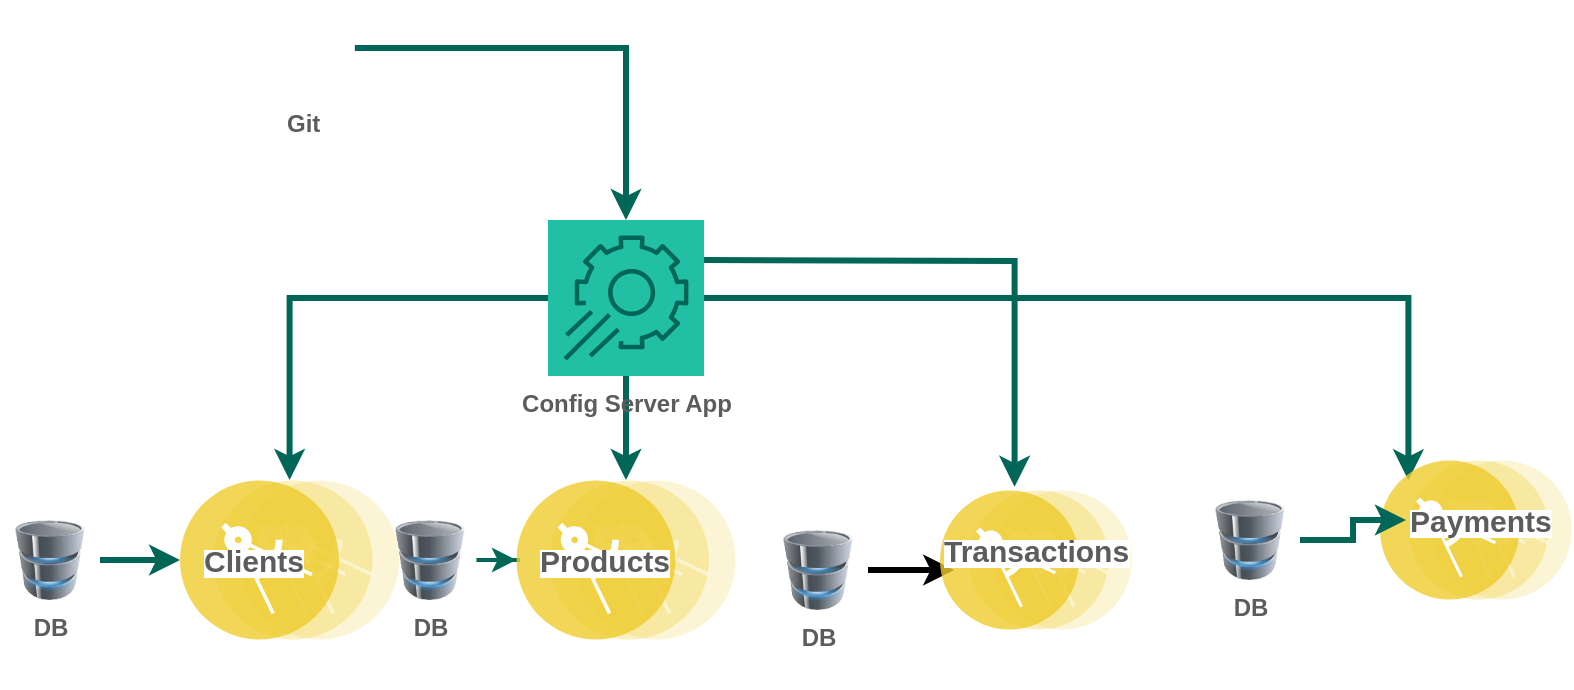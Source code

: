 <mxfile version="16.5.4" type="device"><diagram id="9qTemLsTxiVgAb23CFgR" name="Page-1"><mxGraphModel dx="1038" dy="1690" grid="1" gridSize="10" guides="1" tooltips="1" connect="1" arrows="1" fold="1" page="1" pageScale="1" pageWidth="827" pageHeight="1169" math="0" shadow="0"><root><mxCell id="0"/><mxCell id="1" parent="0"/><mxCell id="EBXGAm4fS3YrL13XPG5d-6" value="" style="aspect=fixed;perimeter=ellipsePerimeter;html=1;align=center;shadow=0;dashed=0;fontColor=#5C5C5C;fontSize=12;spacingTop=3;image;image=img/lib/ibm/applications/microservice.svg;labelBorderColor=none;fontStyle=1;fillColor=#21C0A5;strokeColor=#006658;" parent="1" vertex="1"><mxGeometry x="120" y="230" width="109.6" height="80" as="geometry"/></mxCell><mxCell id="EBXGAm4fS3YrL13XPG5d-19" style="edgeStyle=orthogonalEdgeStyle;rounded=0;orthogonalLoop=1;jettySize=auto;html=1;fontFamily=Helvetica;fontColor=#5C5C5C;strokeColor=#006658;strokeWidth=3;" parent="1" source="EBXGAm4fS3YrL13XPG5d-9" target="EBXGAm4fS3YrL13XPG5d-6" edge="1"><mxGeometry relative="1" as="geometry"/></mxCell><mxCell id="EBXGAm4fS3YrL13XPG5d-9" value="DB" style="image;html=1;image=img/lib/clip_art/computers/Database_128x128.png;labelBorderColor=none;fontColor=#5C5C5C;fontStyle=1;fillColor=#21C0A5;strokeColor=#006658;" parent="1" vertex="1"><mxGeometry x="30.0" y="250" width="50" height="40" as="geometry"/></mxCell><mxCell id="EBXGAm4fS3YrL13XPG5d-20" value="" style="edgeStyle=orthogonalEdgeStyle;rounded=0;orthogonalLoop=1;jettySize=auto;html=1;fontFamily=Helvetica;fontColor=#5C5C5C;strokeColor=#006658;strokeWidth=2;" parent="1" source="EBXGAm4fS3YrL13XPG5d-12" target="EBXGAm4fS3YrL13XPG5d-16" edge="1"><mxGeometry relative="1" as="geometry"/></mxCell><mxCell id="EBXGAm4fS3YrL13XPG5d-12" value="DB" style="image;html=1;image=img/lib/clip_art/computers/Database_128x128.png;labelBorderColor=none;fontColor=#5C5C5C;fontStyle=1;fillColor=#21C0A5;strokeColor=#006658;" parent="1" vertex="1"><mxGeometry x="220" y="250" width="50" height="40" as="geometry"/></mxCell><mxCell id="EBXGAm4fS3YrL13XPG5d-24" style="edgeStyle=orthogonalEdgeStyle;rounded=0;orthogonalLoop=1;jettySize=auto;html=1;fontFamily=Helvetica;fontColor=#5C5C5C;strokeColor=#006658;strokeWidth=3;" parent="1" source="EBXGAm4fS3YrL13XPG5d-13" target="EBXGAm4fS3YrL13XPG5d-6" edge="1"><mxGeometry relative="1" as="geometry"/></mxCell><mxCell id="EBXGAm4fS3YrL13XPG5d-25" style="edgeStyle=orthogonalEdgeStyle;rounded=0;orthogonalLoop=1;jettySize=auto;html=1;fontFamily=Helvetica;fontColor=#5C5C5C;strokeColor=#006658;strokeWidth=3;" parent="1" source="EBXGAm4fS3YrL13XPG5d-13" target="EBXGAm4fS3YrL13XPG5d-16" edge="1"><mxGeometry relative="1" as="geometry"/></mxCell><mxCell id="t02DHD1jftZb2WjGbEJv-5" value="" style="edgeStyle=orthogonalEdgeStyle;rounded=0;orthogonalLoop=1;jettySize=auto;html=1;entryX=0;entryY=0;entryDx=0;entryDy=0;strokeWidth=3;strokeColor=#006658;" edge="1" parent="1" source="EBXGAm4fS3YrL13XPG5d-13" target="8qY-QLOlia8qA8vHb4ET-28"><mxGeometry relative="1" as="geometry"><mxPoint x="462" y="139" as="targetPoint"/></mxGeometry></mxCell><mxCell id="EBXGAm4fS3YrL13XPG5d-13" value="Config Server App&lt;br&gt;" style="sketch=0;points=[[0,0,0],[0.25,0,0],[0.5,0,0],[0.75,0,0],[1,0,0],[0,1,0],[0.25,1,0],[0.5,1,0],[0.75,1,0],[1,1,0],[0,0.25,0],[0,0.5,0],[0,0.75,0],[1,0.25,0],[1,0.5,0],[1,0.75,0]];points=[[0,0,0],[0.25,0,0],[0.5,0,0],[0.75,0,0],[1,0,0],[0,1,0],[0.25,1,0],[0.5,1,0],[0.75,1,0],[1,1,0],[0,0.25,0],[0,0.5,0],[0,0.75,0],[1,0.25,0],[1,0.5,0],[1,0.75,0]];outlineConnect=0;gradientDirection=north;fillColor=#21C0A5;strokeColor=#006658;dashed=0;verticalLabelPosition=bottom;verticalAlign=top;align=center;html=1;fontSize=12;fontStyle=1;aspect=fixed;shape=mxgraph.aws4.resourceIcon;resIcon=mxgraph.aws4.app_config;labelBorderColor=none;fontColor=#5C5C5C;" parent="1" vertex="1"><mxGeometry x="304" y="100" width="78" height="78" as="geometry"/></mxCell><mxCell id="EBXGAm4fS3YrL13XPG5d-16" value="&lt;span style=&quot;color: rgba(0 , 0 , 0 , 0) ; font-family: monospace ; font-size: 0px ; font-weight: 400 ; background-color: rgb(248 , 249 , 250)&quot;&gt;%3CmxGraphModel%3E%3Croot%3E%3CmxCell%20id%3D%220%22%2F%3E%3CmxCell%20id%3D%221%22%20parent%3D%220%22%2F%3E%3CmxCell%20id%3D%222%22%20value%3D%22%26lt%3Bspan%20style%3D%26quot%3Bcolor%3A%20rgb(92%20%2C%2092%20%2C%2092)%20%3B%20font-family%3A%20%26amp%3B%2334%3Bhelvetica%26amp%3B%2334%3B%20%3B%20font-style%3A%20normal%20%3B%20font-weight%3A%20700%20%3B%20letter-spacing%3A%20normal%20%3B%20text-align%3A%20center%20%3B%20text-indent%3A%200px%20%3B%20text-transform%3A%20none%20%3B%20word-spacing%3A%200px%20%3B%20background-color%3A%20rgb(255%20%2C%20255%20%2C%20255)%20%3B%20display%3A%20inline%20%3B%20float%3A%20none%26quot%3B%26gt%3B%26lt%3Bfont%20style%3D%26quot%3Bfont-size%3A%2015px%26quot%3B%26gt%3BClients%26lt%3B%2Ffont%26gt%3B%26lt%3B%2Fspan%26gt%3B%22%20style%3D%22text%3BwhiteSpace%3Dwrap%3Bhtml%3D1%3B%22%20vertex%3D%221%22%20parent%3D%221%22%3E%3CmxGeometry%20x%3D%22137.3%22%20y%3D%22255%22%20width%3D%2270%22%20height%3D%2230%22%20as%3D%22geometry%22%2F%3E%3C%2FmxCell%3E%3C%2Froot%3E%3C%2FmxGraphModel%3E&lt;/span&gt;&lt;span style=&quot;color: rgba(0 , 0 , 0 , 0) ; font-family: monospace ; font-size: 0px ; font-weight: 400 ; background-color: rgb(248 , 249 , 250)&quot;&gt;%3CmxGraphModel%3E%3Croot%3E%3CmxCell%20id%3D%220%22%2F%3E%3CmxCell%20id%3D%221%22%20parent%3D%220%22%2F%3E%3CmxCell%20id%3D%222%22%20value%3D%22%26lt%3Bspan%20style%3D%26quot%3Bcolor%3A%20rgb(92%20%2C%2092%20%2C%2092)%20%3B%20font-family%3A%20%26amp%3B%2334%3Bhelvetica%26amp%3B%2334%3B%20%3B%20font-style%3A%20normal%20%3B%20font-weight%3A%20700%20%3B%20letter-spacing%3A%20normal%20%3B%20text-align%3A%20center%20%3B%20text-indent%3A%200px%20%3B%20text-transform%3A%20none%20%3B%20word-spacing%3A%200px%20%3B%20background-color%3A%20rgb(255%20%2C%20255%20%2C%20255)%20%3B%20display%3A%20inline%20%3B%20float%3A%20none%26quot%3B%26gt%3B%26lt%3Bfont%20style%3D%26quot%3Bfont-size%3A%2015px%26quot%3B%26gt%3BClients%26lt%3B%2Ffont%26gt%3B%26lt%3B%2Fspan%26gt%3B%22%20style%3D%22text%3BwhiteSpace%3Dwrap%3Bhtml%3D1%3B%22%20vertex%3D%221%22%20parent%3D%221%22%3E%3CmxGeometry%20x%3D%22137.3%22%20y%3D%22255%22%20width%3D%2270%22%20height%3D%2230%22%20as%3D%22geometry%22%2F%3E%3C%2FmxCell%3E%3C%2Froot%3E%3C%2FmxGraphModel%3E&lt;/span&gt;&lt;span style=&quot;color: rgba(0 , 0 , 0 , 0) ; font-family: monospace ; font-size: 0px ; font-weight: 400 ; background-color: rgb(248 , 249 , 250)&quot;&gt;%3CmxGraphModel%3E%3Croot%3E%3CmxCell%20id%3D%220%22%2F%3E%3CmxCell%20id%3D%221%22%20parent%3D%220%22%2F%3E%3CmxCell%20id%3D%222%22%20value%3D%22%26lt%3Bspan%20style%3D%26quot%3Bcolor%3A%20rgb(92%20%2C%2092%20%2C%2092)%20%3B%20font-family%3A%20%26amp%3B%2334%3Bhelvetica%26amp%3B%2334%3B%20%3B%20font-style%3A%20normal%20%3B%20font-weight%3A%20700%20%3B%20letter-spacing%3A%20normal%20%3B%20text-align%3A%20center%20%3B%20text-indent%3A%200px%20%3B%20text-transform%3A%20none%20%3B%20word-spacing%3A%200px%20%3B%20background-color%3A%20rgb(255%20%2C%20255%20%2C%20255)%20%3B%20display%3A%20inline%20%3B%20float%3A%20none%26quot%3B%26gt%3B%26lt%3Bfont%20style%3D%26quot%3Bfont-size%3A%2015px%26quot%3B%26gt%3BClients%26lt%3B%2Ffont%26gt%3B%26lt%3B%2Fspan%26gt%3B%22%20style%3D%22text%3BwhiteSpace%3Dwrap%3Bhtml%3D1%3B%22%20vertex%3D%221%22%20parent%3D%221%22%3E%3CmxGeometry%20x%3D%22137.3%22%20y%3D%22255%22%20width%3D%2270%22%20height%3D%2230%22%20as%3D%22geometry%22%2F%3E%3C%2FmxCell%3E%3C%2Froot%3E%3C%2FmxGraphModel%3E&lt;/span&gt;" style="aspect=fixed;perimeter=ellipsePerimeter;html=1;align=center;shadow=0;dashed=0;fontColor=#5C5C5C;fontSize=12;spacingTop=3;image;image=img/lib/ibm/applications/microservice.svg;labelBorderColor=none;fontStyle=1;fillColor=#21C0A5;strokeColor=#006658;" parent="1" vertex="1"><mxGeometry x="288.2" y="230" width="109.6" height="80" as="geometry"/></mxCell><mxCell id="EBXGAm4fS3YrL13XPG5d-29" style="edgeStyle=orthogonalEdgeStyle;rounded=0;orthogonalLoop=1;jettySize=auto;html=1;fontFamily=Helvetica;fontColor=#5C5C5C;strokeColor=#006658;strokeWidth=3;" parent="1" source="EBXGAm4fS3YrL13XPG5d-28" target="EBXGAm4fS3YrL13XPG5d-13" edge="1"><mxGeometry relative="1" as="geometry"/></mxCell><mxCell id="EBXGAm4fS3YrL13XPG5d-28" value="Git&amp;nbsp;" style="shape=image;html=1;verticalAlign=top;verticalLabelPosition=bottom;imageAspect=0;aspect=fixed;image=https://cdn1.iconfinder.com/data/icons/social-media-2106/24/social_media_social_media_logo_git-128.png;labelBorderColor=none;fontFamily=Helvetica;fontColor=#5C5C5C;fontStyle=1;imageBackground=default;fillColor=#21C0A5;strokeColor=#006658;" parent="1" vertex="1"><mxGeometry x="159.3" y="-10" width="48" height="48" as="geometry"/></mxCell><mxCell id="8qY-QLOlia8qA8vHb4ET-44" style="edgeStyle=orthogonalEdgeStyle;rounded=0;orthogonalLoop=1;jettySize=auto;html=1;entryX=0.101;entryY=0.833;entryDx=0;entryDy=0;entryPerimeter=0;fontSize=15;strokeWidth=3;" parent="1" source="8qY-QLOlia8qA8vHb4ET-5" target="8qY-QLOlia8qA8vHb4ET-21" edge="1"><mxGeometry relative="1" as="geometry"/></mxCell><mxCell id="8qY-QLOlia8qA8vHb4ET-5" value="DB" style="image;html=1;image=img/lib/clip_art/computers/Database_128x128.png;labelBorderColor=none;fontColor=#5C5C5C;fontStyle=1;fillColor=#21C0A5;strokeColor=#006658;" parent="1" vertex="1"><mxGeometry x="414" y="255" width="50" height="40" as="geometry"/></mxCell><mxCell id="8qY-QLOlia8qA8vHb4ET-7" value="" style="aspect=fixed;perimeter=ellipsePerimeter;html=1;align=center;shadow=0;dashed=0;fontColor=#5C5C5C;fontSize=12;spacingTop=3;image;image=img/lib/ibm/applications/microservice.svg;labelBorderColor=none;fontStyle=1;fillColor=#21C0A5;strokeColor=#006658;" parent="1" vertex="1"><mxGeometry x="500.0" y="235" width="95.9" height="70" as="geometry"/></mxCell><mxCell id="8qY-QLOlia8qA8vHb4ET-10" style="edgeStyle=orthogonalEdgeStyle;rounded=0;orthogonalLoop=1;jettySize=auto;html=1;fontFamily=Helvetica;fontColor=#5C5C5C;strokeColor=#006658;entryX=0.389;entryY=-0.023;entryDx=0;entryDy=0;entryPerimeter=0;strokeWidth=3;" parent="1" target="8qY-QLOlia8qA8vHb4ET-7" edge="1"><mxGeometry relative="1" as="geometry"><mxPoint x="382" y="120" as="sourcePoint"/><mxPoint x="477.95" y="216" as="targetPoint"/></mxGeometry></mxCell><mxCell id="8qY-QLOlia8qA8vHb4ET-15" value="&lt;span style=&quot;color: rgb(92 , 92 , 92) ; font-family: &amp;#34;helvetica&amp;#34; ; font-style: normal ; font-weight: 700 ; letter-spacing: normal ; text-align: center ; text-indent: 0px ; text-transform: none ; word-spacing: 0px ; background-color: rgb(255 , 255 , 255) ; display: inline ; float: none&quot;&gt;&lt;font style=&quot;font-size: 15px&quot;&gt;Clients&lt;/font&gt;&lt;/span&gt;" style="text;whiteSpace=wrap;html=1;" parent="1" vertex="1"><mxGeometry x="129.8" y="255" width="70" height="30" as="geometry"/></mxCell><mxCell id="8qY-QLOlia8qA8vHb4ET-17" value="&lt;span style=&quot;color: rgb(92 , 92 , 92) ; font-family: &amp;#34;helvetica&amp;#34; ; font-style: normal ; font-weight: 700 ; letter-spacing: normal ; text-align: center ; text-indent: 0px ; text-transform: none ; word-spacing: 0px ; background-color: rgb(255 , 255 , 255) ; display: inline ; float: none&quot;&gt;&lt;font style=&quot;font-size: 15px&quot;&gt;Products&lt;/font&gt;&lt;/span&gt;" style="text;whiteSpace=wrap;html=1;" parent="1" vertex="1"><mxGeometry x="298" y="255" width="70" height="30" as="geometry"/></mxCell><mxCell id="8qY-QLOlia8qA8vHb4ET-21" value="&lt;span style=&quot;color: rgb(92 , 92 , 92) ; font-family: &amp;#34;helvetica&amp;#34; ; font-style: normal ; font-weight: 700 ; letter-spacing: normal ; text-align: center ; text-indent: 0px ; text-transform: none ; word-spacing: 0px ; background-color: rgb(255 , 255 , 255) ; display: inline ; float: none&quot;&gt;&lt;font style=&quot;font-size: 15px&quot;&gt;Transactions&lt;/font&gt;&lt;/span&gt;" style="text;whiteSpace=wrap;html=1;" parent="1" vertex="1"><mxGeometry x="500" y="250" width="70" height="30" as="geometry"/></mxCell><mxCell id="8qY-QLOlia8qA8vHb4ET-28" value="" style="aspect=fixed;perimeter=ellipsePerimeter;html=1;align=center;shadow=0;dashed=0;fontColor=#5C5C5C;fontSize=12;spacingTop=3;image;image=img/lib/ibm/applications/microservice.svg;labelBorderColor=none;fontStyle=1;fillColor=#21C0A5;strokeColor=#006658;" parent="1" vertex="1"><mxGeometry x="720.0" y="220" width="95.9" height="70" as="geometry"/></mxCell><mxCell id="t02DHD1jftZb2WjGbEJv-1" value="&lt;span style=&quot;color: rgb(92 , 92 , 92) ; font-family: &amp;#34;helvetica&amp;#34; ; font-style: normal ; font-weight: 700 ; letter-spacing: normal ; text-align: center ; text-indent: 0px ; text-transform: none ; word-spacing: 0px ; background-color: rgb(255 , 255 , 255) ; display: inline ; float: none&quot;&gt;&lt;font style=&quot;font-size: 15px&quot;&gt;Payments&lt;/font&gt;&lt;/span&gt;" style="text;whiteSpace=wrap;html=1;" vertex="1" parent="1"><mxGeometry x="732.95" y="235" width="70" height="30" as="geometry"/></mxCell><mxCell id="t02DHD1jftZb2WjGbEJv-7" value="" style="edgeStyle=orthogonalEdgeStyle;rounded=0;orthogonalLoop=1;jettySize=auto;html=1;strokeColor=#006658;strokeWidth=3;" edge="1" parent="1" source="t02DHD1jftZb2WjGbEJv-6" target="t02DHD1jftZb2WjGbEJv-1"><mxGeometry relative="1" as="geometry"/></mxCell><mxCell id="t02DHD1jftZb2WjGbEJv-6" value="DB" style="image;html=1;image=img/lib/clip_art/computers/Database_128x128.png;labelBorderColor=none;fontColor=#5C5C5C;fontStyle=1;fillColor=#21C0A5;strokeColor=#006658;" vertex="1" parent="1"><mxGeometry x="630" y="240" width="50" height="40" as="geometry"/></mxCell></root></mxGraphModel></diagram></mxfile>